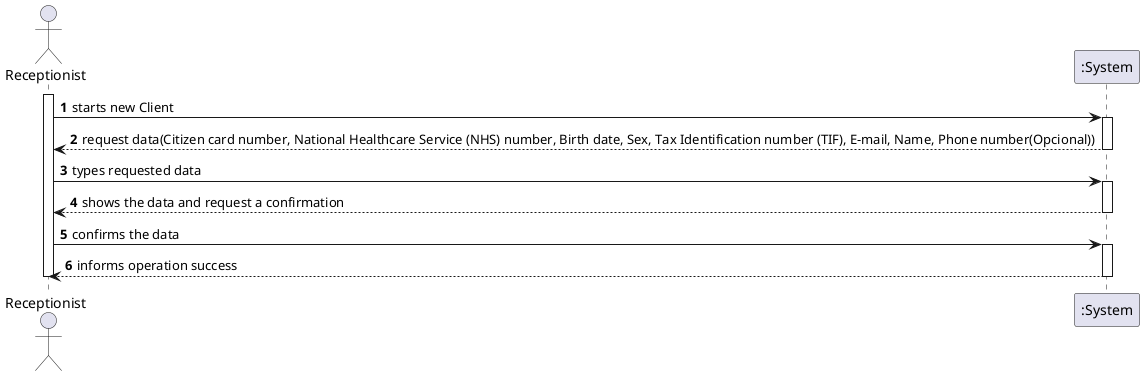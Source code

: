 @startuml
actor Receptionist as Adm
participant ":System" as System

autonumber
activate Adm
Adm -> System: starts new Client
activate System
System --> Adm: request data(Citizen card number, National Healthcare Service (NHS) number, Birth date, Sex, Tax Identification number (TIF), E-mail, Name, Phone number(Opcional))
deactivate System
Adm -> System: types requested data
activate System
System --> Adm: shows the data and request a confirmation
deactivate System
Adm -> System: confirms the data
activate System
System --> Adm: informs operation success 
deactivate System
deactivate Adm
@enduml
